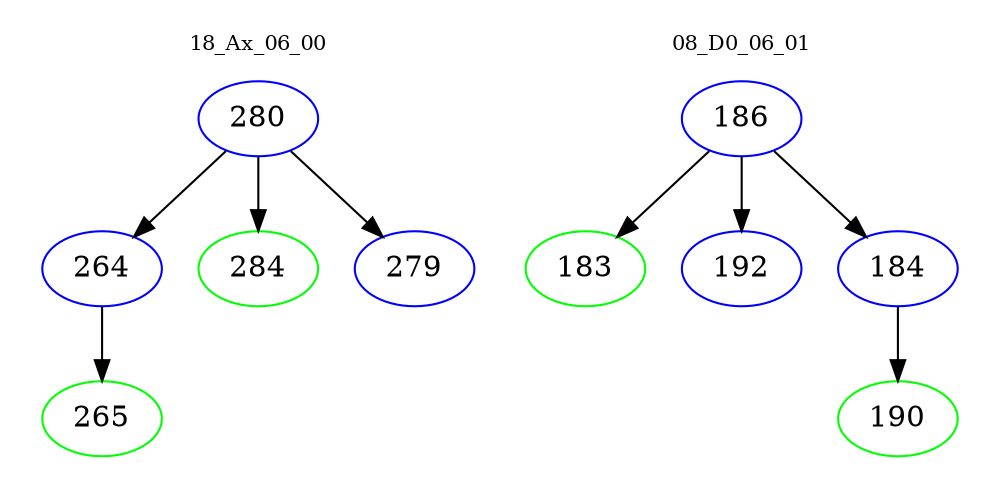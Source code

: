 digraph{
subgraph cluster_0 {
color = white
label = "18_Ax_06_00";
fontsize=10;
T0_280 [label="280", color="blue"]
T0_280 -> T0_264 [color="black"]
T0_264 [label="264", color="blue"]
T0_264 -> T0_265 [color="black"]
T0_265 [label="265", color="green"]
T0_280 -> T0_284 [color="black"]
T0_284 [label="284", color="green"]
T0_280 -> T0_279 [color="black"]
T0_279 [label="279", color="blue"]
}
subgraph cluster_1 {
color = white
label = "08_D0_06_01";
fontsize=10;
T1_186 [label="186", color="blue"]
T1_186 -> T1_183 [color="black"]
T1_183 [label="183", color="green"]
T1_186 -> T1_192 [color="black"]
T1_192 [label="192", color="blue"]
T1_186 -> T1_184 [color="black"]
T1_184 [label="184", color="blue"]
T1_184 -> T1_190 [color="black"]
T1_190 [label="190", color="green"]
}
}
